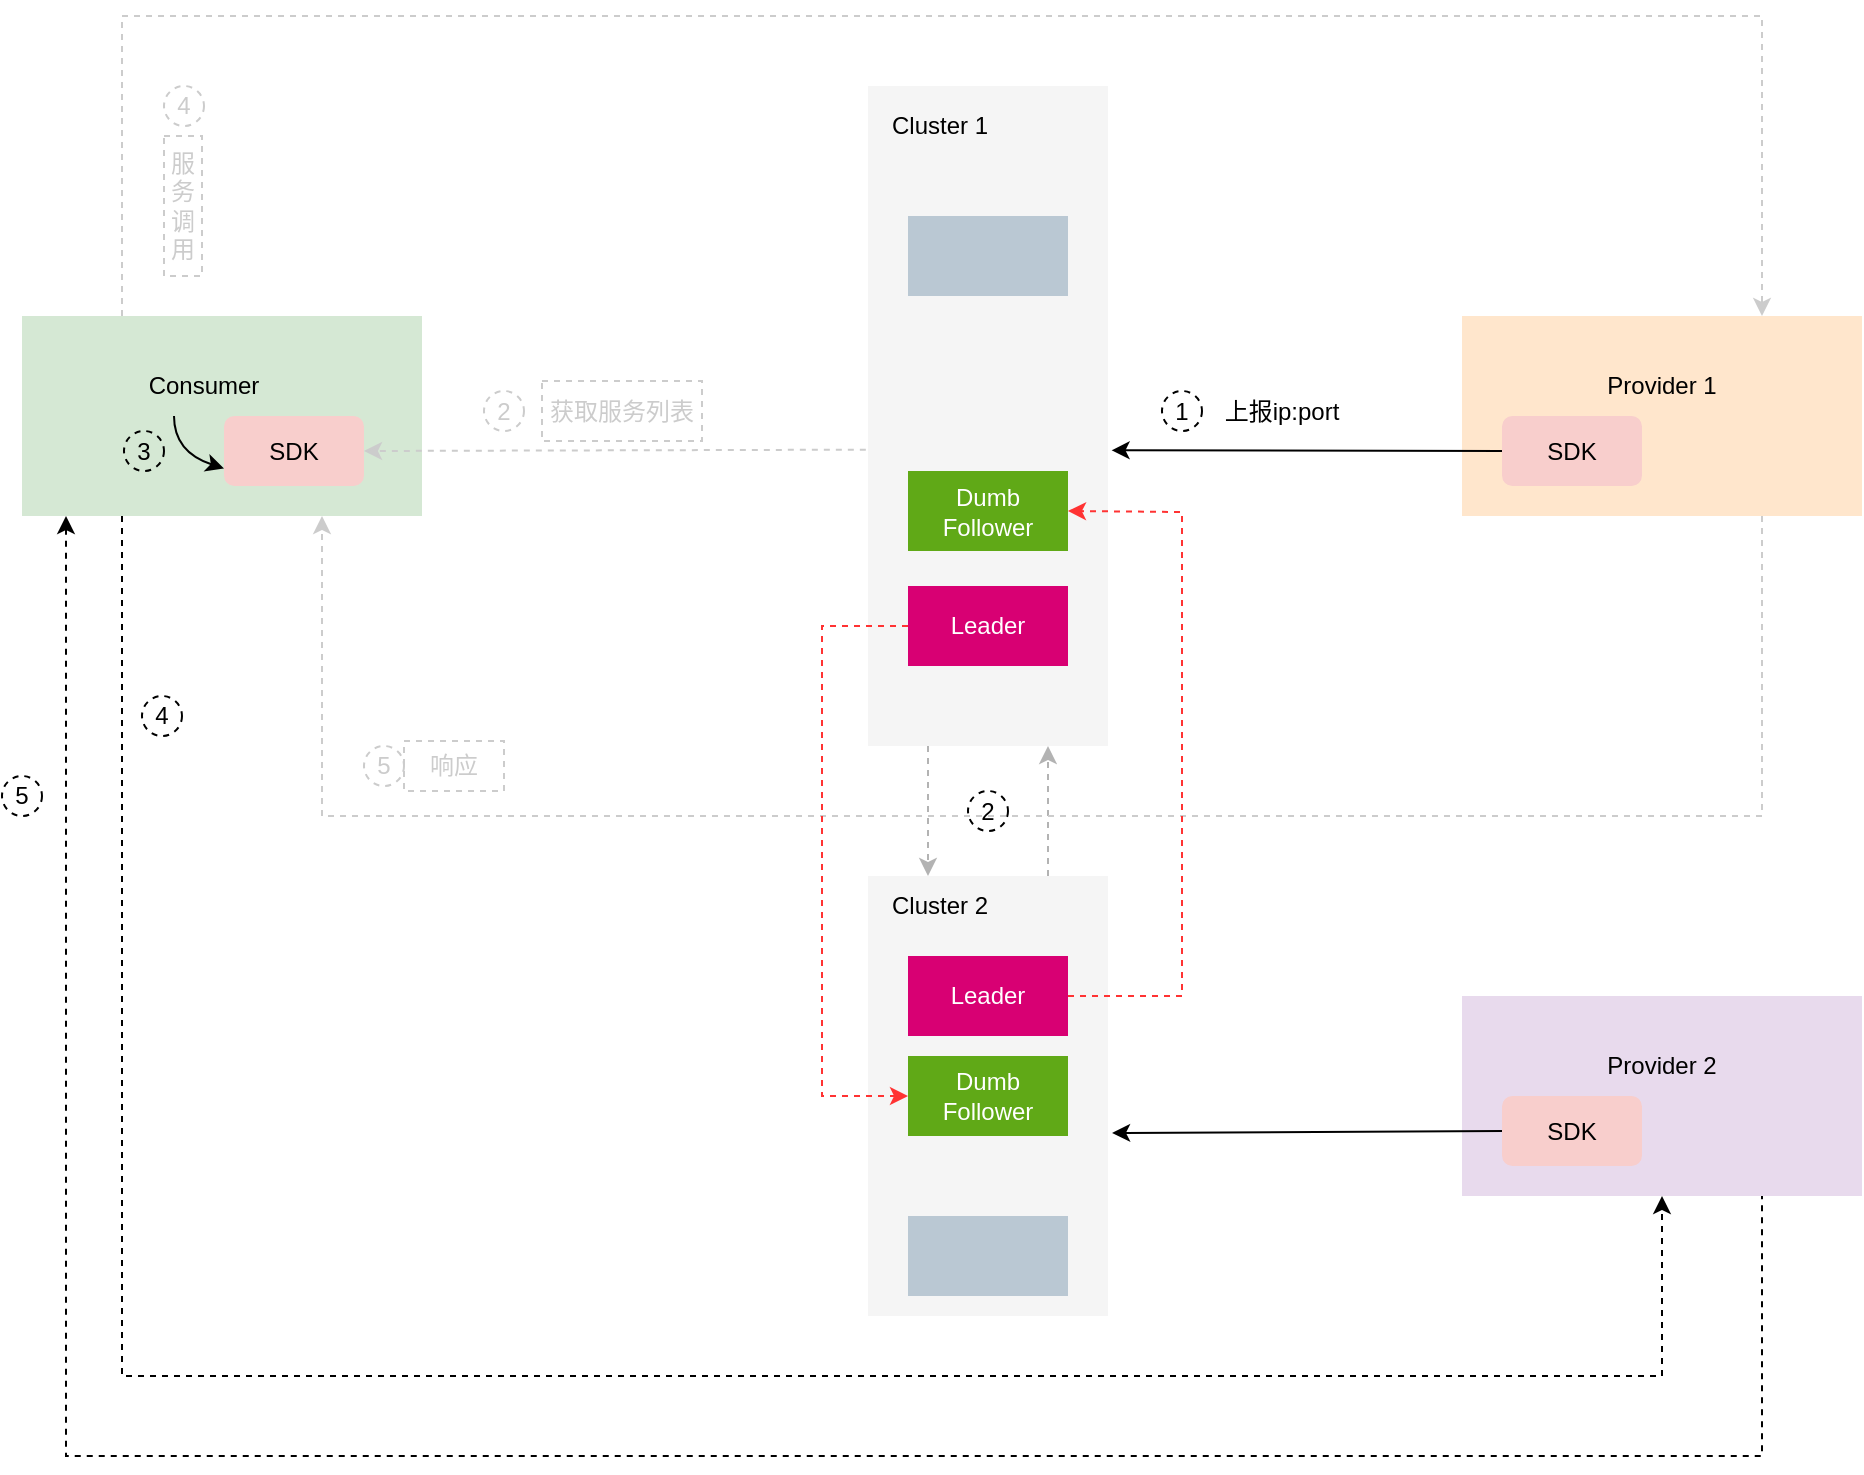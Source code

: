 <mxfile version="15.4.0" type="device"><diagram id="qQoGq1cH7CEZReM-vbfz" name="第 1 页"><mxGraphModel dx="2396" dy="836" grid="1" gridSize="10" guides="1" tooltips="1" connect="1" arrows="1" fold="1" page="1" pageScale="1" pageWidth="827" pageHeight="1169" math="0" shadow="0"><root><mxCell id="0"/><mxCell id="1" parent="0"/><mxCell id="X7qGMK9cB8R1yC2NZc6N-1" value="" style="rounded=0;whiteSpace=wrap;html=1;fillColor=#ffe6cc;strokeColor=none;" parent="1" vertex="1"><mxGeometry x="660" y="430" width="200" height="100" as="geometry"/></mxCell><mxCell id="X7qGMK9cB8R1yC2NZc6N-2" value="SDK" style="rounded=1;whiteSpace=wrap;html=1;fillColor=#f8cecc;strokeColor=none;" parent="1" vertex="1"><mxGeometry x="680" y="480" width="70" height="35" as="geometry"/></mxCell><mxCell id="X7qGMK9cB8R1yC2NZc6N-3" value="" style="rounded=0;whiteSpace=wrap;html=1;fillColor=#f5f5f5;strokeColor=none;fontColor=#333333;" parent="1" vertex="1"><mxGeometry x="363" y="315" width="120" height="330" as="geometry"/></mxCell><mxCell id="X7qGMK9cB8R1yC2NZc6N-4" value="" style="rounded=0;whiteSpace=wrap;html=1;fillColor=#bac8d3;strokeColor=none;" parent="1" vertex="1"><mxGeometry x="383" y="380" width="80" height="40" as="geometry"/></mxCell><mxCell id="X7qGMK9cB8R1yC2NZc6N-5" value="Dumb&lt;br&gt;Follower" style="rounded=0;whiteSpace=wrap;html=1;fillColor=#60a917;strokeColor=none;fontColor=#ffffff;" parent="1" vertex="1"><mxGeometry x="383" y="507.5" width="80" height="40" as="geometry"/></mxCell><mxCell id="X7qGMK9cB8R1yC2NZc6N-6" value="Leader" style="rounded=0;whiteSpace=wrap;html=1;fillColor=#d80073;strokeColor=none;fontColor=#ffffff;" parent="1" vertex="1"><mxGeometry x="383" y="565" width="80" height="40" as="geometry"/></mxCell><mxCell id="X7qGMK9cB8R1yC2NZc6N-7" value="Cluster 1" style="text;html=1;strokeColor=none;fillColor=none;align=center;verticalAlign=middle;whiteSpace=wrap;rounded=0;" parent="1" vertex="1"><mxGeometry x="369" y="320" width="60" height="30" as="geometry"/></mxCell><mxCell id="X7qGMK9cB8R1yC2NZc6N-8" value="Provider 1" style="text;html=1;strokeColor=none;fillColor=none;align=center;verticalAlign=middle;whiteSpace=wrap;rounded=0;" parent="1" vertex="1"><mxGeometry x="730" y="450" width="60" height="30" as="geometry"/></mxCell><mxCell id="X7qGMK9cB8R1yC2NZc6N-9" value="" style="rounded=0;whiteSpace=wrap;html=1;fillColor=#d5e8d4;strokeColor=none;" parent="1" vertex="1"><mxGeometry x="-60" y="430" width="200" height="100" as="geometry"/></mxCell><mxCell id="X7qGMK9cB8R1yC2NZc6N-10" value="SDK" style="rounded=1;whiteSpace=wrap;html=1;fillColor=#f8cecc;strokeColor=none;" parent="1" vertex="1"><mxGeometry x="41" y="480" width="70" height="35" as="geometry"/></mxCell><mxCell id="X7qGMK9cB8R1yC2NZc6N-11" value="Consumer" style="text;html=1;strokeColor=none;fillColor=none;align=center;verticalAlign=middle;whiteSpace=wrap;rounded=0;" parent="1" vertex="1"><mxGeometry x="1" y="450" width="60" height="30" as="geometry"/></mxCell><mxCell id="1PCaNUX1M2OfLm39Njzx-1" value="" style="endArrow=classic;html=1;rounded=0;exitX=0;exitY=0.5;exitDx=0;exitDy=0;entryX=1.015;entryY=0.552;entryDx=0;entryDy=0;entryPerimeter=0;strokeColor=#000000;" edge="1" parent="1" source="X7qGMK9cB8R1yC2NZc6N-2" target="X7qGMK9cB8R1yC2NZc6N-3"><mxGeometry width="50" height="50" relative="1" as="geometry"><mxPoint x="270" y="710" as="sourcePoint"/><mxPoint x="320" y="660" as="targetPoint"/></mxGeometry></mxCell><mxCell id="1PCaNUX1M2OfLm39Njzx-2" value="" style="endArrow=classic;html=1;rounded=0;exitX=-0.009;exitY=0.551;exitDx=0;exitDy=0;entryX=1;entryY=0.5;entryDx=0;entryDy=0;exitPerimeter=0;strokeColor=#CCCCCC;dashed=1;" edge="1" parent="1" source="X7qGMK9cB8R1yC2NZc6N-3" target="X7qGMK9cB8R1yC2NZc6N-10"><mxGeometry width="50" height="50" relative="1" as="geometry"><mxPoint x="579" y="507.5" as="sourcePoint"/><mxPoint x="496.48" y="508.15" as="targetPoint"/></mxGeometry></mxCell><mxCell id="1PCaNUX1M2OfLm39Njzx-3" value="" style="curved=1;endArrow=classic;html=1;rounded=0;exitX=0.25;exitY=1;exitDx=0;exitDy=0;entryX=0;entryY=0.75;entryDx=0;entryDy=0;" edge="1" parent="1" source="X7qGMK9cB8R1yC2NZc6N-11" target="X7qGMK9cB8R1yC2NZc6N-10"><mxGeometry width="50" height="50" relative="1" as="geometry"><mxPoint x="-29" y="630" as="sourcePoint"/><mxPoint x="21" y="580" as="targetPoint"/><Array as="points"><mxPoint x="16" y="498"/></Array></mxGeometry></mxCell><mxCell id="1PCaNUX1M2OfLm39Njzx-4" value="" style="endArrow=classic;html=1;rounded=0;exitX=0.25;exitY=0;exitDx=0;exitDy=0;entryX=0.75;entryY=0;entryDx=0;entryDy=0;strokeColor=#CCCCCC;dashed=1;" edge="1" parent="1" source="X7qGMK9cB8R1yC2NZc6N-9" target="X7qGMK9cB8R1yC2NZc6N-1"><mxGeometry width="50" height="50" relative="1" as="geometry"><mxPoint x="371.92" y="506.83" as="sourcePoint"/><mxPoint x="260" y="507.5" as="targetPoint"/><Array as="points"><mxPoint x="-10" y="280"/><mxPoint x="810" y="280"/></Array></mxGeometry></mxCell><mxCell id="1PCaNUX1M2OfLm39Njzx-7" value="" style="rounded=0;whiteSpace=wrap;html=1;fillColor=#E8DAED;strokeColor=none;" vertex="1" parent="1"><mxGeometry x="660" y="770" width="200" height="100" as="geometry"/></mxCell><mxCell id="1PCaNUX1M2OfLm39Njzx-8" value="SDK" style="rounded=1;whiteSpace=wrap;html=1;fillColor=#f8cecc;strokeColor=none;" vertex="1" parent="1"><mxGeometry x="680" y="820" width="70" height="35" as="geometry"/></mxCell><mxCell id="1PCaNUX1M2OfLm39Njzx-9" value="Provider 2" style="text;html=1;strokeColor=none;fillColor=none;align=center;verticalAlign=middle;whiteSpace=wrap;rounded=0;" vertex="1" parent="1"><mxGeometry x="730" y="790" width="60" height="30" as="geometry"/></mxCell><mxCell id="1PCaNUX1M2OfLm39Njzx-10" value="" style="rounded=0;whiteSpace=wrap;html=1;fillColor=#f5f5f5;strokeColor=none;fontColor=#333333;" vertex="1" parent="1"><mxGeometry x="363" y="710" width="120" height="220" as="geometry"/></mxCell><mxCell id="1PCaNUX1M2OfLm39Njzx-11" value="Leader" style="rounded=0;whiteSpace=wrap;html=1;fillColor=#d80073;strokeColor=none;fontColor=#ffffff;" vertex="1" parent="1"><mxGeometry x="383" y="750" width="80" height="40" as="geometry"/></mxCell><mxCell id="1PCaNUX1M2OfLm39Njzx-12" value="Dumb&lt;br&gt;Follower" style="rounded=0;whiteSpace=wrap;html=1;fillColor=#60a917;strokeColor=none;fontColor=#ffffff;" vertex="1" parent="1"><mxGeometry x="383" y="800" width="80" height="40" as="geometry"/></mxCell><mxCell id="1PCaNUX1M2OfLm39Njzx-13" value="" style="rounded=0;whiteSpace=wrap;html=1;fillColor=#bac8d3;strokeColor=none;" vertex="1" parent="1"><mxGeometry x="383" y="880" width="80" height="40" as="geometry"/></mxCell><mxCell id="1PCaNUX1M2OfLm39Njzx-14" value="Cluster 2" style="text;html=1;strokeColor=none;fillColor=none;align=center;verticalAlign=middle;whiteSpace=wrap;rounded=0;" vertex="1" parent="1"><mxGeometry x="369" y="710" width="60" height="30" as="geometry"/></mxCell><mxCell id="1PCaNUX1M2OfLm39Njzx-15" value="" style="endArrow=classic;html=1;rounded=0;exitX=0;exitY=0.5;exitDx=0;exitDy=0;entryX=1.017;entryY=0.584;entryDx=0;entryDy=0;entryPerimeter=0;strokeColor=#000000;" edge="1" parent="1" source="1PCaNUX1M2OfLm39Njzx-8" target="1PCaNUX1M2OfLm39Njzx-10"><mxGeometry width="50" height="50" relative="1" as="geometry"><mxPoint x="579" y="507.5" as="sourcePoint"/><mxPoint x="494.8" y="507.16" as="targetPoint"/></mxGeometry></mxCell><mxCell id="1PCaNUX1M2OfLm39Njzx-18" value="1" style="ellipse;whiteSpace=wrap;html=1;aspect=fixed;fillColor=none;dashed=1;strokeColor=#000000;fontColor=#000000;" vertex="1" parent="1"><mxGeometry x="510" y="467.5" width="20" height="20" as="geometry"/></mxCell><mxCell id="1PCaNUX1M2OfLm39Njzx-19" value="3" style="ellipse;whiteSpace=wrap;html=1;aspect=fixed;fillColor=none;dashed=1;" vertex="1" parent="1"><mxGeometry x="-9" y="487.5" width="20" height="20" as="geometry"/></mxCell><mxCell id="1PCaNUX1M2OfLm39Njzx-20" value="2" style="ellipse;whiteSpace=wrap;html=1;aspect=fixed;fillColor=none;dashed=1;fontColor=#CCCCCC;strokeColor=#CCCCCC;" vertex="1" parent="1"><mxGeometry x="171" y="467.5" width="20" height="20" as="geometry"/></mxCell><mxCell id="1PCaNUX1M2OfLm39Njzx-21" value="5" style="ellipse;whiteSpace=wrap;html=1;aspect=fixed;fillColor=none;dashed=1;strokeColor=#CCCCCC;fontColor=#CCCCCC;" vertex="1" parent="1"><mxGeometry x="111" y="645" width="20" height="20" as="geometry"/></mxCell><mxCell id="1PCaNUX1M2OfLm39Njzx-22" value="4" style="ellipse;whiteSpace=wrap;html=1;aspect=fixed;fillColor=none;dashed=1;strokeColor=#CCCCCC;fontColor=#CCCCCC;" vertex="1" parent="1"><mxGeometry x="11" y="315" width="20" height="20" as="geometry"/></mxCell><mxCell id="1PCaNUX1M2OfLm39Njzx-23" value="上报ip:port" style="text;html=1;strokeColor=none;fillColor=none;align=center;verticalAlign=middle;whiteSpace=wrap;rounded=0;dashed=1;fontColor=#000000;" vertex="1" parent="1"><mxGeometry x="530" y="462.5" width="80" height="30" as="geometry"/></mxCell><mxCell id="1PCaNUX1M2OfLm39Njzx-24" value="获取服务列表" style="text;html=1;strokeColor=#CCCCCC;fillColor=none;align=center;verticalAlign=middle;whiteSpace=wrap;rounded=0;dashed=1;fontColor=#CCCCCC;" vertex="1" parent="1"><mxGeometry x="200" y="462.5" width="80" height="30" as="geometry"/></mxCell><mxCell id="1PCaNUX1M2OfLm39Njzx-25" value="服务调用" style="text;html=1;strokeColor=#CCCCCC;fillColor=none;align=center;verticalAlign=middle;whiteSpace=wrap;rounded=0;dashed=1;fontColor=#CCCCCC;" vertex="1" parent="1"><mxGeometry x="11" y="340" width="19" height="70" as="geometry"/></mxCell><mxCell id="1PCaNUX1M2OfLm39Njzx-26" value="响应" style="text;html=1;strokeColor=#CCCCCC;fillColor=none;align=center;verticalAlign=middle;whiteSpace=wrap;rounded=0;dashed=1;fontColor=#CCCCCC;" vertex="1" parent="1"><mxGeometry x="131" y="642.5" width="50" height="25" as="geometry"/></mxCell><mxCell id="1PCaNUX1M2OfLm39Njzx-31" value="" style="endArrow=classic;html=1;rounded=0;fontSize=14;fontColor=#000000;strokeColor=#B3B3B3;exitX=0.25;exitY=1;exitDx=0;exitDy=0;dashed=1;entryX=0.25;entryY=0;entryDx=0;entryDy=0;" edge="1" parent="1" source="X7qGMK9cB8R1yC2NZc6N-3" target="1PCaNUX1M2OfLm39Njzx-10"><mxGeometry width="50" height="50" relative="1" as="geometry"><mxPoint x="373" y="572.5" as="sourcePoint"/><mxPoint x="290" y="700" as="targetPoint"/></mxGeometry></mxCell><mxCell id="1PCaNUX1M2OfLm39Njzx-33" value="" style="endArrow=none;html=1;rounded=0;fontSize=14;fontColor=#000000;strokeColor=#000000;entryX=0.75;entryY=1;entryDx=0;entryDy=0;dashed=1;startArrow=classic;startFill=1;endFill=0;" edge="1" parent="1" target="1PCaNUX1M2OfLm39Njzx-7"><mxGeometry width="50" height="50" relative="1" as="geometry"><mxPoint x="-38" y="530" as="sourcePoint"/><mxPoint x="86" y="525" as="targetPoint"/><Array as="points"><mxPoint x="-38" y="1000"/><mxPoint x="810" y="1000"/></Array></mxGeometry></mxCell><mxCell id="1PCaNUX1M2OfLm39Njzx-36" value="4" style="ellipse;whiteSpace=wrap;html=1;aspect=fixed;fillColor=none;dashed=1;" vertex="1" parent="1"><mxGeometry y="620" width="20" height="20" as="geometry"/></mxCell><mxCell id="1PCaNUX1M2OfLm39Njzx-37" value="" style="endArrow=classic;html=1;rounded=0;fontSize=14;fontColor=#000000;strokeColor=#000000;exitX=0.25;exitY=1;exitDx=0;exitDy=0;entryX=0.5;entryY=1;entryDx=0;entryDy=0;dashed=1;startArrow=none;startFill=0;" edge="1" parent="1" source="X7qGMK9cB8R1yC2NZc6N-9" target="1PCaNUX1M2OfLm39Njzx-7"><mxGeometry width="50" height="50" relative="1" as="geometry"><mxPoint y="540" as="sourcePoint"/><mxPoint x="820" y="880" as="targetPoint"/><Array as="points"><mxPoint x="-10" y="960"/><mxPoint x="760" y="960"/></Array></mxGeometry></mxCell><mxCell id="1PCaNUX1M2OfLm39Njzx-38" value="5" style="ellipse;whiteSpace=wrap;html=1;aspect=fixed;fillColor=none;dashed=1;" vertex="1" parent="1"><mxGeometry x="-70" y="660" width="20" height="20" as="geometry"/></mxCell><mxCell id="1PCaNUX1M2OfLm39Njzx-40" value="" style="endArrow=classic;html=1;rounded=0;fontSize=14;fontColor=#000000;strokeColor=#B3B3B3;exitX=0.75;exitY=0;exitDx=0;exitDy=0;dashed=1;entryX=0.75;entryY=1;entryDx=0;entryDy=0;" edge="1" parent="1" source="1PCaNUX1M2OfLm39Njzx-10" target="X7qGMK9cB8R1yC2NZc6N-3"><mxGeometry width="50" height="50" relative="1" as="geometry"><mxPoint x="403" y="655" as="sourcePoint"/><mxPoint x="403" y="720" as="targetPoint"/></mxGeometry></mxCell><mxCell id="1PCaNUX1M2OfLm39Njzx-41" value="2" style="ellipse;whiteSpace=wrap;html=1;aspect=fixed;fillColor=none;dashed=1;strokeColor=#000000;fontColor=#000000;" vertex="1" parent="1"><mxGeometry x="413" y="667.5" width="20" height="20" as="geometry"/></mxCell><mxCell id="1PCaNUX1M2OfLm39Njzx-43" value="" style="endArrow=classic;html=1;rounded=0;exitX=0.75;exitY=1;exitDx=0;exitDy=0;entryX=0.75;entryY=1;entryDx=0;entryDy=0;dashed=1;strokeColor=#CCCCCC;endFill=1;" edge="1" parent="1" source="X7qGMK9cB8R1yC2NZc6N-1" target="X7qGMK9cB8R1yC2NZc6N-9"><mxGeometry width="50" height="50" relative="1" as="geometry"><mxPoint x="810" y="530" as="sourcePoint"/><mxPoint x="90" y="530" as="targetPoint"/><Array as="points"><mxPoint x="810" y="680"/><mxPoint x="90" y="680"/></Array></mxGeometry></mxCell><mxCell id="1PCaNUX1M2OfLm39Njzx-44" value="" style="endArrow=classic;html=1;rounded=0;fontSize=14;fontColor=#000000;strokeColor=#FF3333;exitX=0;exitY=0.5;exitDx=0;exitDy=0;dashed=1;entryX=0;entryY=0.5;entryDx=0;entryDy=0;" edge="1" parent="1" source="X7qGMK9cB8R1yC2NZc6N-6" target="1PCaNUX1M2OfLm39Njzx-12"><mxGeometry width="50" height="50" relative="1" as="geometry"><mxPoint x="463" y="720" as="sourcePoint"/><mxPoint x="463" y="655" as="targetPoint"/><Array as="points"><mxPoint x="340" y="585"/><mxPoint x="340" y="820"/></Array></mxGeometry></mxCell><mxCell id="1PCaNUX1M2OfLm39Njzx-45" value="" style="endArrow=classic;html=1;rounded=0;fontSize=14;fontColor=#000000;strokeColor=#FF3333;exitX=1;exitY=0.5;exitDx=0;exitDy=0;dashed=1;entryX=1;entryY=0.5;entryDx=0;entryDy=0;" edge="1" parent="1" source="1PCaNUX1M2OfLm39Njzx-11" target="X7qGMK9cB8R1yC2NZc6N-5"><mxGeometry width="50" height="50" relative="1" as="geometry"><mxPoint x="393" y="595" as="sourcePoint"/><mxPoint x="393" y="845" as="targetPoint"/><Array as="points"><mxPoint x="520" y="770"/><mxPoint x="520" y="528"/></Array></mxGeometry></mxCell></root></mxGraphModel></diagram></mxfile>